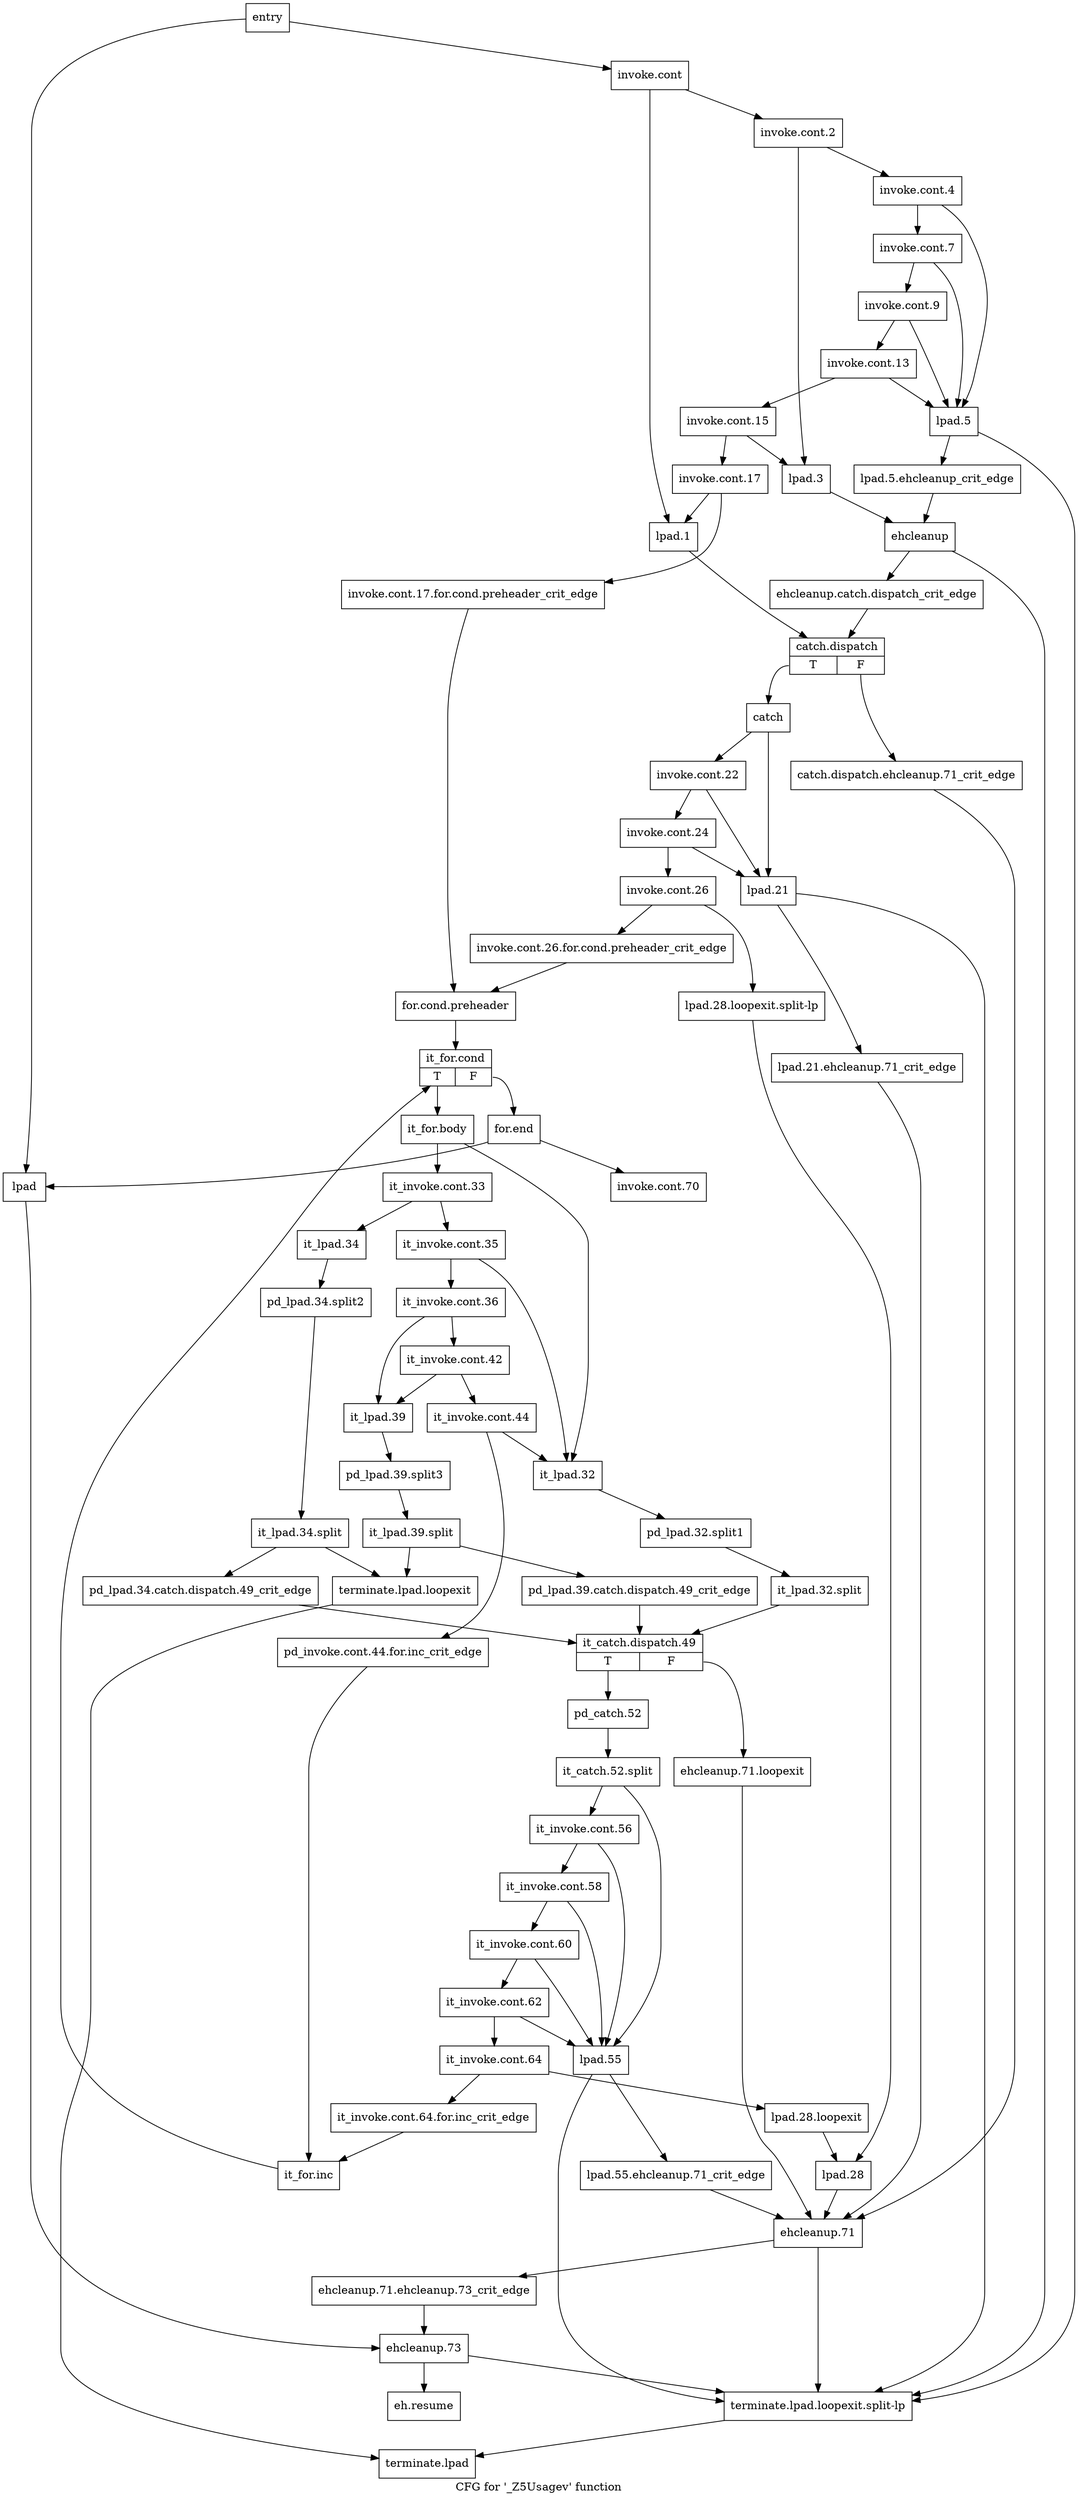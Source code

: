 digraph "CFG for '_Z5Usagev' function" {
	label="CFG for '_Z5Usagev' function";

	Node0x96820a0 [shape=record,label="{entry}"];
	Node0x96820a0 -> Node0x96820f0;
	Node0x96820a0 -> Node0x96823c0;
	Node0x96820f0 [shape=record,label="{invoke.cont}"];
	Node0x96820f0 -> Node0x9682140;
	Node0x96820f0 -> Node0x9682410;
	Node0x9682140 [shape=record,label="{invoke.cont.2}"];
	Node0x9682140 -> Node0x9682190;
	Node0x9682140 -> Node0x9682460;
	Node0x9682190 [shape=record,label="{invoke.cont.4}"];
	Node0x9682190 -> Node0x96821e0;
	Node0x9682190 -> Node0x96824b0;
	Node0x96821e0 [shape=record,label="{invoke.cont.7}"];
	Node0x96821e0 -> Node0x9682230;
	Node0x96821e0 -> Node0x96824b0;
	Node0x9682230 [shape=record,label="{invoke.cont.9}"];
	Node0x9682230 -> Node0x9682280;
	Node0x9682230 -> Node0x96824b0;
	Node0x9682280 [shape=record,label="{invoke.cont.13}"];
	Node0x9682280 -> Node0x96822d0;
	Node0x9682280 -> Node0x96824b0;
	Node0x96822d0 [shape=record,label="{invoke.cont.15}"];
	Node0x96822d0 -> Node0x9682320;
	Node0x96822d0 -> Node0x9682460;
	Node0x9682320 [shape=record,label="{invoke.cont.17}"];
	Node0x9682320 -> Node0x9682370;
	Node0x9682320 -> Node0x9682410;
	Node0x9682370 [shape=record,label="{invoke.cont.17.for.cond.preheader_crit_edge}"];
	Node0x9682370 -> Node0x9682820;
	Node0x96823c0 [shape=record,label="{lpad}"];
	Node0x96823c0 -> Node0x9683310;
	Node0x9682410 [shape=record,label="{lpad.1}"];
	Node0x9682410 -> Node0x96825f0;
	Node0x9682460 [shape=record,label="{lpad.3}"];
	Node0x9682460 -> Node0x9682550;
	Node0x96824b0 [shape=record,label="{lpad.5}"];
	Node0x96824b0 -> Node0x9682500;
	Node0x96824b0 -> Node0x9683400;
	Node0x9682500 [shape=record,label="{lpad.5.ehcleanup_crit_edge}"];
	Node0x9682500 -> Node0x9682550;
	Node0x9682550 [shape=record,label="{ehcleanup}"];
	Node0x9682550 -> Node0x96825a0;
	Node0x9682550 -> Node0x9683400;
	Node0x96825a0 [shape=record,label="{ehcleanup.catch.dispatch_crit_edge}"];
	Node0x96825a0 -> Node0x96825f0;
	Node0x96825f0 [shape=record,label="{catch.dispatch|{<s0>T|<s1>F}}"];
	Node0x96825f0:s0 -> Node0x9682690;
	Node0x96825f0:s1 -> Node0x9682640;
	Node0x9682640 [shape=record,label="{catch.dispatch.ehcleanup.71_crit_edge}"];
	Node0x9682640 -> Node0x9683270;
	Node0x9682690 [shape=record,label="{catch}"];
	Node0x9682690 -> Node0x96826e0;
	Node0x9682690 -> Node0x9682af0;
	Node0x96826e0 [shape=record,label="{invoke.cont.22}"];
	Node0x96826e0 -> Node0x9682730;
	Node0x96826e0 -> Node0x9682af0;
	Node0x9682730 [shape=record,label="{invoke.cont.24}"];
	Node0x9682730 -> Node0x9682780;
	Node0x9682730 -> Node0x9682af0;
	Node0x9682780 [shape=record,label="{invoke.cont.26}"];
	Node0x9682780 -> Node0x96827d0;
	Node0x9682780 -> Node0x9682be0;
	Node0x96827d0 [shape=record,label="{invoke.cont.26.for.cond.preheader_crit_edge}"];
	Node0x96827d0 -> Node0x9682820;
	Node0x9682820 [shape=record,label="{for.cond.preheader}"];
	Node0x9682820 -> Node0x9682870;
	Node0x9682870 [shape=record,label="{it_for.cond|{<s0>T|<s1>F}}"];
	Node0x9682870:s0 -> Node0x96828c0;
	Node0x9682870:s1 -> Node0x9683180;
	Node0x96828c0 [shape=record,label="{it_for.body}"];
	Node0x96828c0 -> Node0x9682910;
	Node0x96828c0 -> Node0x9682c80;
	Node0x9682910 [shape=record,label="{it_invoke.cont.33}"];
	Node0x9682910 -> Node0x9682960;
	Node0x9682910 -> Node0x9682cd0;
	Node0x9682960 [shape=record,label="{it_invoke.cont.35}"];
	Node0x9682960 -> Node0x96829b0;
	Node0x9682960 -> Node0x9682c80;
	Node0x96829b0 [shape=record,label="{it_invoke.cont.36}"];
	Node0x96829b0 -> Node0x9682a00;
	Node0x96829b0 -> Node0x9682d70;
	Node0x9682a00 [shape=record,label="{it_invoke.cont.42}"];
	Node0x9682a00 -> Node0x9682a50;
	Node0x9682a00 -> Node0x9682d70;
	Node0x9682a50 [shape=record,label="{it_invoke.cont.44}"];
	Node0x9682a50 -> Node0x9682aa0;
	Node0x9682a50 -> Node0x9682c80;
	Node0x9682aa0 [shape=record,label="{pd_invoke.cont.44.for.inc_crit_edge}"];
	Node0x9682aa0 -> Node0x9683090;
	Node0x9682af0 [shape=record,label="{lpad.21}"];
	Node0x9682af0 -> Node0x9682b40;
	Node0x9682af0 -> Node0x9683400;
	Node0x9682b40 [shape=record,label="{lpad.21.ehcleanup.71_crit_edge}"];
	Node0x9682b40 -> Node0x9683270;
	Node0x9682b90 [shape=record,label="{lpad.28.loopexit}"];
	Node0x9682b90 -> Node0x9682c30;
	Node0x9682be0 [shape=record,label="{lpad.28.loopexit.split-lp}"];
	Node0x9682be0 -> Node0x9682c30;
	Node0x9682c30 [shape=record,label="{lpad.28}"];
	Node0x9682c30 -> Node0x9683270;
	Node0x9682c80 [shape=record,label="{it_lpad.32}"];
	Node0x9682c80 -> Node0xccbabd0;
	Node0xccbabd0 [shape=record,label="{pd_lpad.32.split1}"];
	Node0xccbabd0 -> Node0xccbad10;
	Node0xccbad10 [shape=record,label="{it_lpad.32.split}"];
	Node0xccbad10 -> Node0x9682e10;
	Node0x9682cd0 [shape=record,label="{it_lpad.34}"];
	Node0x9682cd0 -> Node0xccba950;
	Node0xccba950 [shape=record,label="{pd_lpad.34.split2}"];
	Node0xccba950 -> Node0xccba7c0;
	Node0xccba7c0 [shape=record,label="{it_lpad.34.split}"];
	Node0xccba7c0 -> Node0x9682d20;
	Node0xccba7c0 -> Node0x96833b0;
	Node0x9682d20 [shape=record,label="{pd_lpad.34.catch.dispatch.49_crit_edge}"];
	Node0x9682d20 -> Node0x9682e10;
	Node0x9682d70 [shape=record,label="{it_lpad.39}"];
	Node0x9682d70 -> Node0xccba680;
	Node0xccba680 [shape=record,label="{pd_lpad.39.split3}"];
	Node0xccba680 -> Node0xccba8b0;
	Node0xccba8b0 [shape=record,label="{it_lpad.39.split}"];
	Node0xccba8b0 -> Node0x9682dc0;
	Node0xccba8b0 -> Node0x96833b0;
	Node0x9682dc0 [shape=record,label="{pd_lpad.39.catch.dispatch.49_crit_edge}"];
	Node0x9682dc0 -> Node0x9682e10;
	Node0x9682e10 [shape=record,label="{it_catch.dispatch.49|{<s0>T|<s1>F}}"];
	Node0x9682e10:s0 -> Node0x9682e60;
	Node0x9682e10:s1 -> Node0x9683220;
	Node0x9682e60 [shape=record,label="{pd_catch.52}"];
	Node0x9682e60 -> Node0xccba720;
	Node0xccba720 [shape=record,label="{it_catch.52.split}"];
	Node0xccba720 -> Node0x9682eb0;
	Node0xccba720 -> Node0x96830e0;
	Node0x9682eb0 [shape=record,label="{it_invoke.cont.56}"];
	Node0x9682eb0 -> Node0x9682f00;
	Node0x9682eb0 -> Node0x96830e0;
	Node0x9682f00 [shape=record,label="{it_invoke.cont.58}"];
	Node0x9682f00 -> Node0x9682f50;
	Node0x9682f00 -> Node0x96830e0;
	Node0x9682f50 [shape=record,label="{it_invoke.cont.60}"];
	Node0x9682f50 -> Node0x9682fa0;
	Node0x9682f50 -> Node0x96830e0;
	Node0x9682fa0 [shape=record,label="{it_invoke.cont.62}"];
	Node0x9682fa0 -> Node0x9682ff0;
	Node0x9682fa0 -> Node0x96830e0;
	Node0x9682ff0 [shape=record,label="{it_invoke.cont.64}"];
	Node0x9682ff0 -> Node0x9683040;
	Node0x9682ff0 -> Node0x9682b90;
	Node0x9683040 [shape=record,label="{it_invoke.cont.64.for.inc_crit_edge}"];
	Node0x9683040 -> Node0x9683090;
	Node0x9683090 [shape=record,label="{it_for.inc}"];
	Node0x9683090 -> Node0x9682870;
	Node0x96830e0 [shape=record,label="{lpad.55}"];
	Node0x96830e0 -> Node0x9683130;
	Node0x96830e0 -> Node0x9683400;
	Node0x9683130 [shape=record,label="{lpad.55.ehcleanup.71_crit_edge}"];
	Node0x9683130 -> Node0x9683270;
	Node0x9683180 [shape=record,label="{for.end}"];
	Node0x9683180 -> Node0x96831d0;
	Node0x9683180 -> Node0x96823c0;
	Node0x96831d0 [shape=record,label="{invoke.cont.70}"];
	Node0x9683220 [shape=record,label="{ehcleanup.71.loopexit}"];
	Node0x9683220 -> Node0x9683270;
	Node0x9683270 [shape=record,label="{ehcleanup.71}"];
	Node0x9683270 -> Node0x96832c0;
	Node0x9683270 -> Node0x9683400;
	Node0x96832c0 [shape=record,label="{ehcleanup.71.ehcleanup.73_crit_edge}"];
	Node0x96832c0 -> Node0x9683310;
	Node0x9683310 [shape=record,label="{ehcleanup.73}"];
	Node0x9683310 -> Node0x9683360;
	Node0x9683310 -> Node0x9683400;
	Node0x9683360 [shape=record,label="{eh.resume}"];
	Node0x96833b0 [shape=record,label="{terminate.lpad.loopexit}"];
	Node0x96833b0 -> Node0x9683450;
	Node0x9683400 [shape=record,label="{terminate.lpad.loopexit.split-lp}"];
	Node0x9683400 -> Node0x9683450;
	Node0x9683450 [shape=record,label="{terminate.lpad}"];
}
